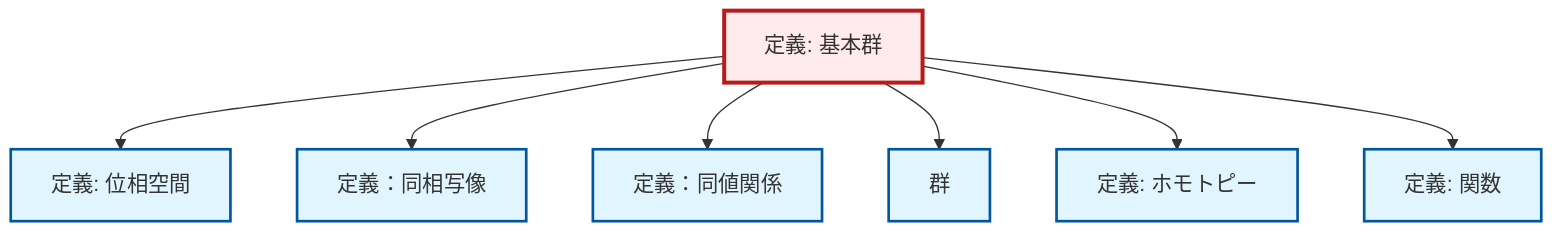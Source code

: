 graph TD
    classDef definition fill:#e1f5fe,stroke:#01579b,stroke-width:2px
    classDef theorem fill:#f3e5f5,stroke:#4a148c,stroke-width:2px
    classDef axiom fill:#fff3e0,stroke:#e65100,stroke-width:2px
    classDef example fill:#e8f5e9,stroke:#1b5e20,stroke-width:2px
    classDef current fill:#ffebee,stroke:#b71c1c,stroke-width:3px
    def-function["定義: 関数"]:::definition
    def-group["群"]:::definition
    def-homeomorphism["定義：同相写像"]:::definition
    def-equivalence-relation["定義：同値関係"]:::definition
    def-topological-space["定義: 位相空間"]:::definition
    def-homotopy["定義: ホモトピー"]:::definition
    def-fundamental-group["定義: 基本群"]:::definition
    def-fundamental-group --> def-topological-space
    def-fundamental-group --> def-homeomorphism
    def-fundamental-group --> def-equivalence-relation
    def-fundamental-group --> def-group
    def-fundamental-group --> def-homotopy
    def-fundamental-group --> def-function
    class def-fundamental-group current